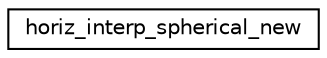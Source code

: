 digraph "Graphical Class Hierarchy"
{
 // INTERACTIVE_SVG=YES
 // LATEX_PDF_SIZE
  edge [fontname="Helvetica",fontsize="10",labelfontname="Helvetica",labelfontsize="10"];
  node [fontname="Helvetica",fontsize="10",shape=record];
  rankdir="LR";
  Node0 [label="horiz_interp_spherical_new",height=0.2,width=0.4,color="black", fillcolor="white", style="filled",URL="$group__horiz__interp__spherical__mod.html#interfacehoriz__interp__spherical__mod_1_1horiz__interp__spherical__new",tooltip=" "];
}
